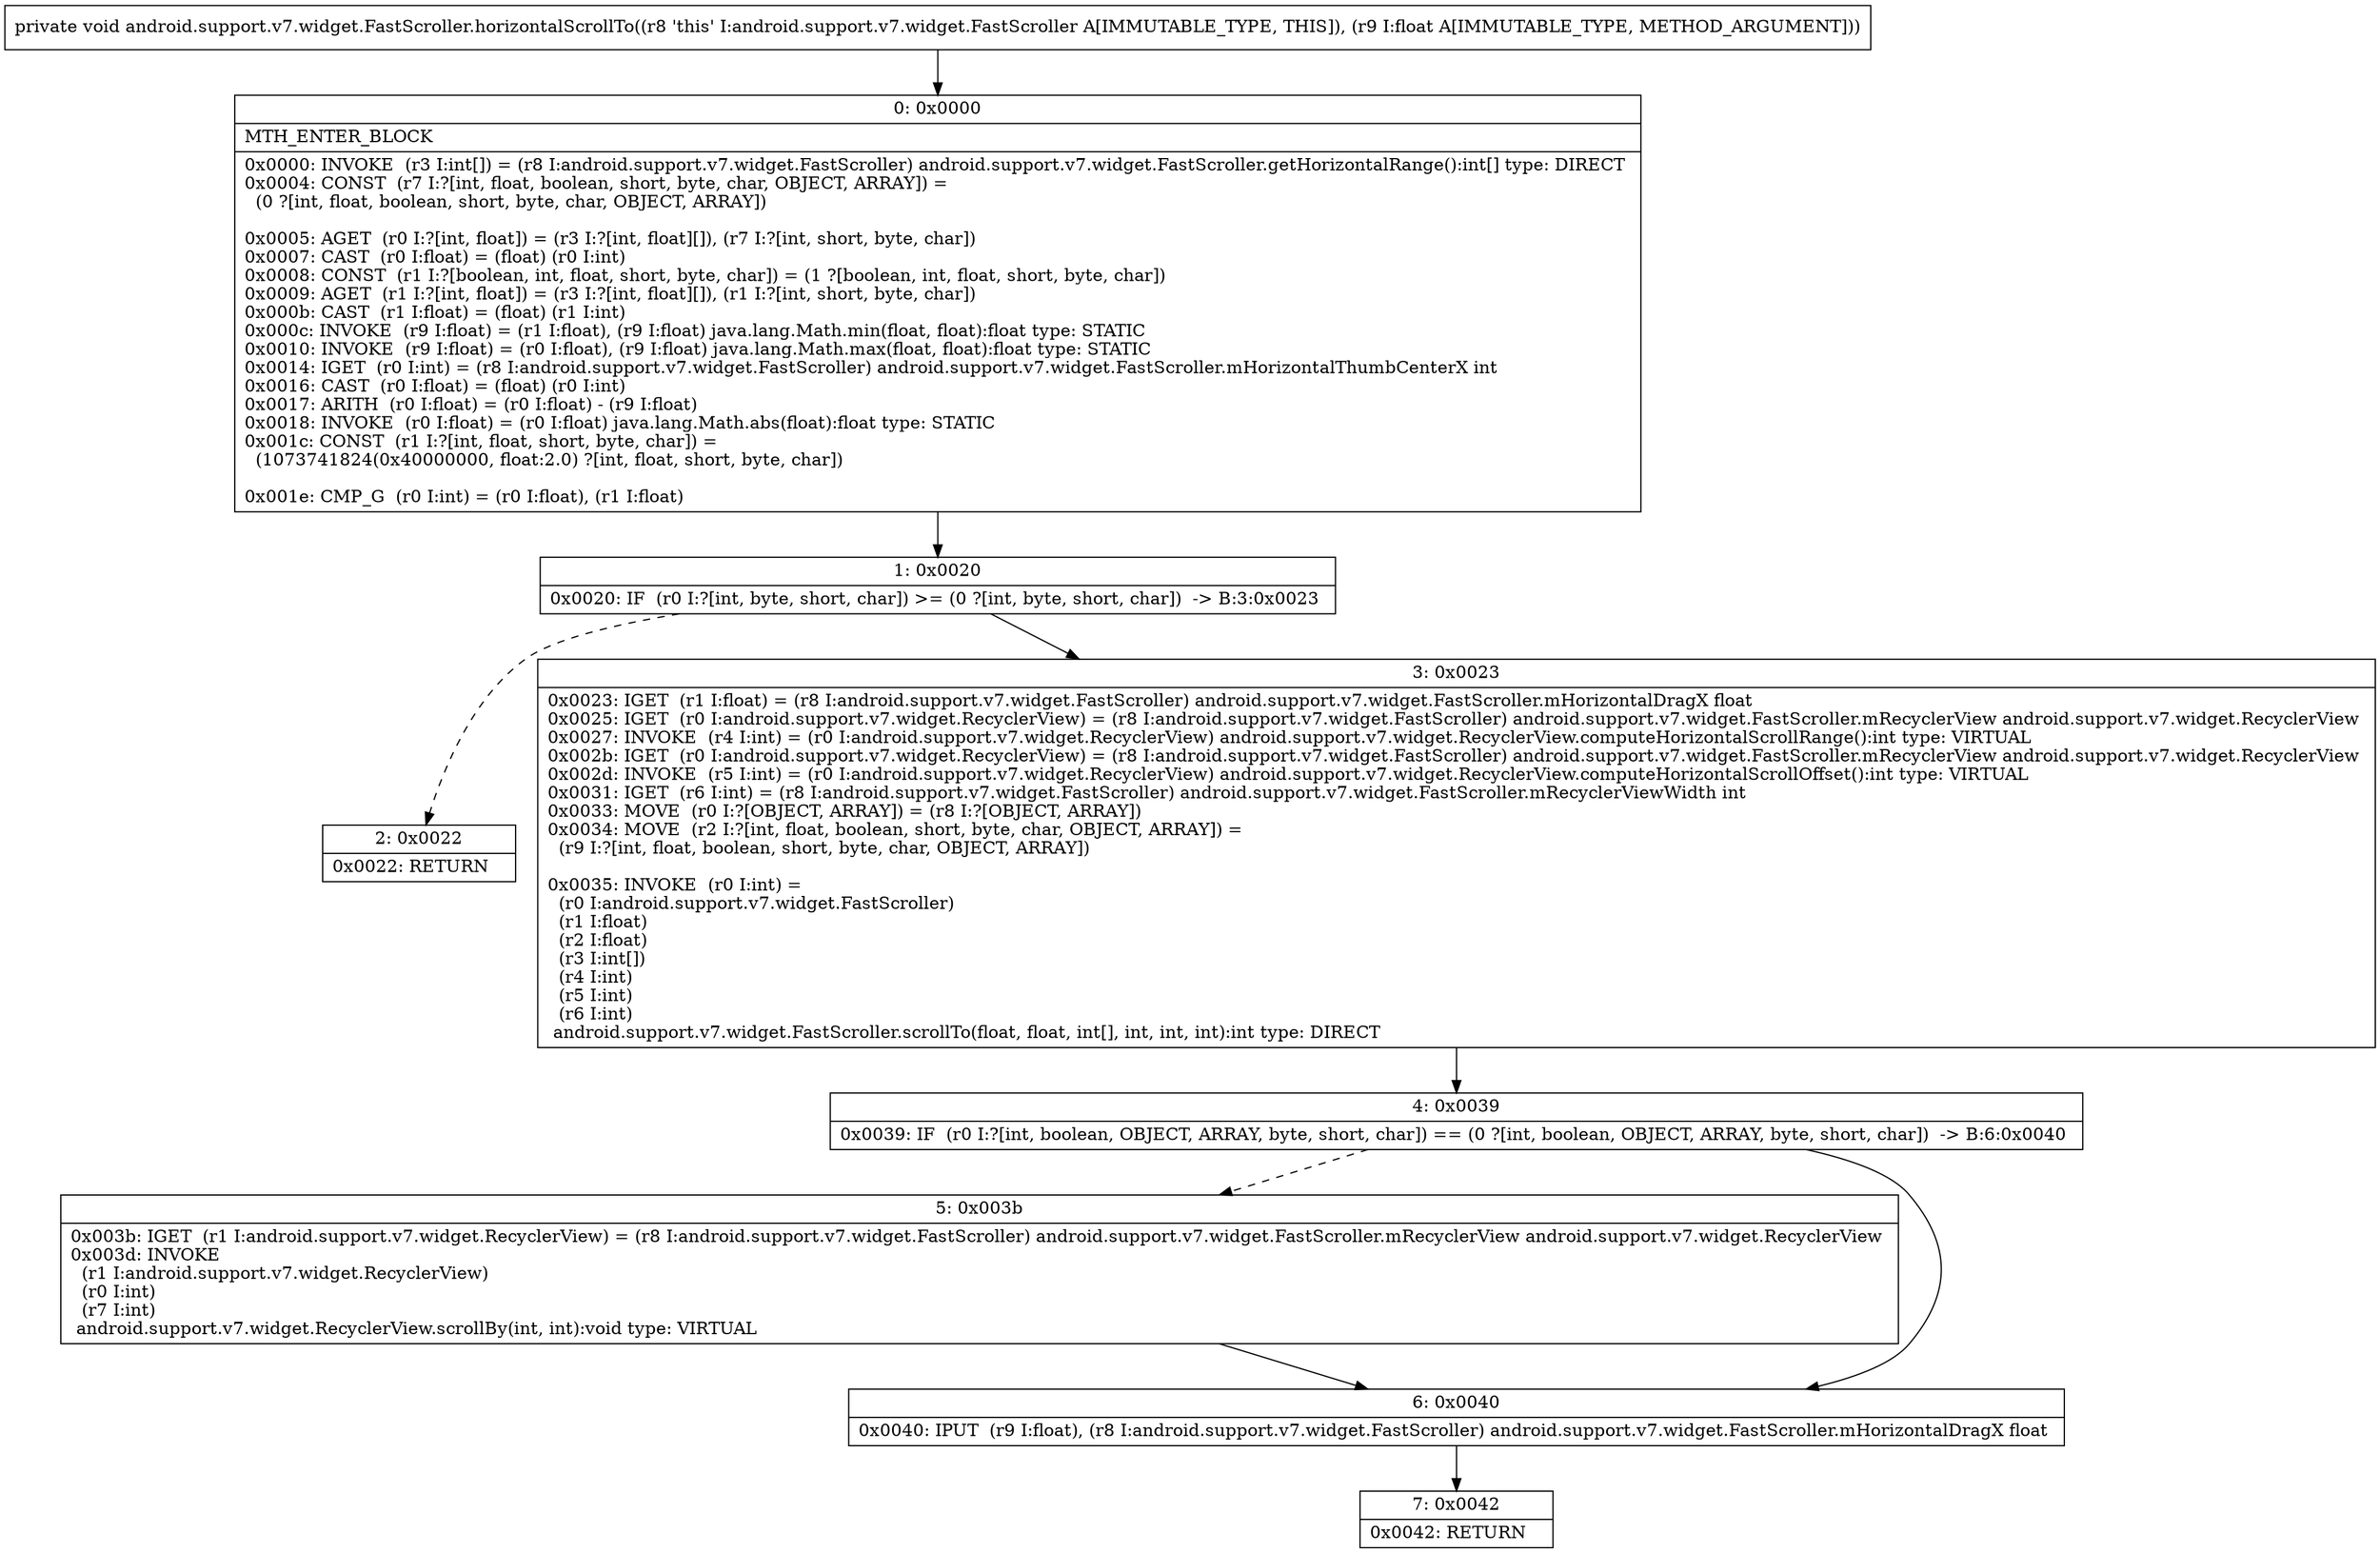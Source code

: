 digraph "CFG forandroid.support.v7.widget.FastScroller.horizontalScrollTo(F)V" {
Node_0 [shape=record,label="{0\:\ 0x0000|MTH_ENTER_BLOCK\l|0x0000: INVOKE  (r3 I:int[]) = (r8 I:android.support.v7.widget.FastScroller) android.support.v7.widget.FastScroller.getHorizontalRange():int[] type: DIRECT \l0x0004: CONST  (r7 I:?[int, float, boolean, short, byte, char, OBJECT, ARRAY]) = \l  (0 ?[int, float, boolean, short, byte, char, OBJECT, ARRAY])\l \l0x0005: AGET  (r0 I:?[int, float]) = (r3 I:?[int, float][]), (r7 I:?[int, short, byte, char]) \l0x0007: CAST  (r0 I:float) = (float) (r0 I:int) \l0x0008: CONST  (r1 I:?[boolean, int, float, short, byte, char]) = (1 ?[boolean, int, float, short, byte, char]) \l0x0009: AGET  (r1 I:?[int, float]) = (r3 I:?[int, float][]), (r1 I:?[int, short, byte, char]) \l0x000b: CAST  (r1 I:float) = (float) (r1 I:int) \l0x000c: INVOKE  (r9 I:float) = (r1 I:float), (r9 I:float) java.lang.Math.min(float, float):float type: STATIC \l0x0010: INVOKE  (r9 I:float) = (r0 I:float), (r9 I:float) java.lang.Math.max(float, float):float type: STATIC \l0x0014: IGET  (r0 I:int) = (r8 I:android.support.v7.widget.FastScroller) android.support.v7.widget.FastScroller.mHorizontalThumbCenterX int \l0x0016: CAST  (r0 I:float) = (float) (r0 I:int) \l0x0017: ARITH  (r0 I:float) = (r0 I:float) \- (r9 I:float) \l0x0018: INVOKE  (r0 I:float) = (r0 I:float) java.lang.Math.abs(float):float type: STATIC \l0x001c: CONST  (r1 I:?[int, float, short, byte, char]) = \l  (1073741824(0x40000000, float:2.0) ?[int, float, short, byte, char])\l \l0x001e: CMP_G  (r0 I:int) = (r0 I:float), (r1 I:float) \l}"];
Node_1 [shape=record,label="{1\:\ 0x0020|0x0020: IF  (r0 I:?[int, byte, short, char]) \>= (0 ?[int, byte, short, char])  \-\> B:3:0x0023 \l}"];
Node_2 [shape=record,label="{2\:\ 0x0022|0x0022: RETURN   \l}"];
Node_3 [shape=record,label="{3\:\ 0x0023|0x0023: IGET  (r1 I:float) = (r8 I:android.support.v7.widget.FastScroller) android.support.v7.widget.FastScroller.mHorizontalDragX float \l0x0025: IGET  (r0 I:android.support.v7.widget.RecyclerView) = (r8 I:android.support.v7.widget.FastScroller) android.support.v7.widget.FastScroller.mRecyclerView android.support.v7.widget.RecyclerView \l0x0027: INVOKE  (r4 I:int) = (r0 I:android.support.v7.widget.RecyclerView) android.support.v7.widget.RecyclerView.computeHorizontalScrollRange():int type: VIRTUAL \l0x002b: IGET  (r0 I:android.support.v7.widget.RecyclerView) = (r8 I:android.support.v7.widget.FastScroller) android.support.v7.widget.FastScroller.mRecyclerView android.support.v7.widget.RecyclerView \l0x002d: INVOKE  (r5 I:int) = (r0 I:android.support.v7.widget.RecyclerView) android.support.v7.widget.RecyclerView.computeHorizontalScrollOffset():int type: VIRTUAL \l0x0031: IGET  (r6 I:int) = (r8 I:android.support.v7.widget.FastScroller) android.support.v7.widget.FastScroller.mRecyclerViewWidth int \l0x0033: MOVE  (r0 I:?[OBJECT, ARRAY]) = (r8 I:?[OBJECT, ARRAY]) \l0x0034: MOVE  (r2 I:?[int, float, boolean, short, byte, char, OBJECT, ARRAY]) = \l  (r9 I:?[int, float, boolean, short, byte, char, OBJECT, ARRAY])\l \l0x0035: INVOKE  (r0 I:int) = \l  (r0 I:android.support.v7.widget.FastScroller)\l  (r1 I:float)\l  (r2 I:float)\l  (r3 I:int[])\l  (r4 I:int)\l  (r5 I:int)\l  (r6 I:int)\l android.support.v7.widget.FastScroller.scrollTo(float, float, int[], int, int, int):int type: DIRECT \l}"];
Node_4 [shape=record,label="{4\:\ 0x0039|0x0039: IF  (r0 I:?[int, boolean, OBJECT, ARRAY, byte, short, char]) == (0 ?[int, boolean, OBJECT, ARRAY, byte, short, char])  \-\> B:6:0x0040 \l}"];
Node_5 [shape=record,label="{5\:\ 0x003b|0x003b: IGET  (r1 I:android.support.v7.widget.RecyclerView) = (r8 I:android.support.v7.widget.FastScroller) android.support.v7.widget.FastScroller.mRecyclerView android.support.v7.widget.RecyclerView \l0x003d: INVOKE  \l  (r1 I:android.support.v7.widget.RecyclerView)\l  (r0 I:int)\l  (r7 I:int)\l android.support.v7.widget.RecyclerView.scrollBy(int, int):void type: VIRTUAL \l}"];
Node_6 [shape=record,label="{6\:\ 0x0040|0x0040: IPUT  (r9 I:float), (r8 I:android.support.v7.widget.FastScroller) android.support.v7.widget.FastScroller.mHorizontalDragX float \l}"];
Node_7 [shape=record,label="{7\:\ 0x0042|0x0042: RETURN   \l}"];
MethodNode[shape=record,label="{private void android.support.v7.widget.FastScroller.horizontalScrollTo((r8 'this' I:android.support.v7.widget.FastScroller A[IMMUTABLE_TYPE, THIS]), (r9 I:float A[IMMUTABLE_TYPE, METHOD_ARGUMENT])) }"];
MethodNode -> Node_0;
Node_0 -> Node_1;
Node_1 -> Node_2[style=dashed];
Node_1 -> Node_3;
Node_3 -> Node_4;
Node_4 -> Node_5[style=dashed];
Node_4 -> Node_6;
Node_5 -> Node_6;
Node_6 -> Node_7;
}

